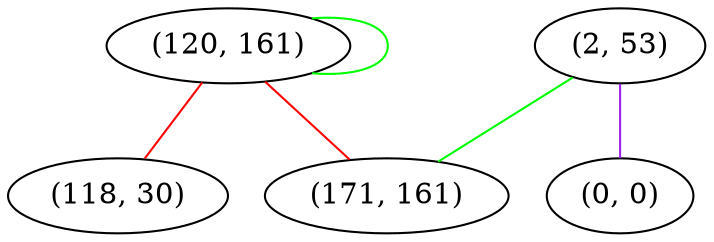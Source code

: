 graph "" {
"(120, 161)";
"(2, 53)";
"(171, 161)";
"(0, 0)";
"(118, 30)";
"(120, 161)" -- "(120, 161)"  [color=green, key=0, weight=2];
"(120, 161)" -- "(171, 161)"  [color=red, key=0, weight=1];
"(120, 161)" -- "(118, 30)"  [color=red, key=0, weight=1];
"(2, 53)" -- "(171, 161)"  [color=green, key=0, weight=2];
"(2, 53)" -- "(0, 0)"  [color=purple, key=0, weight=4];
}
